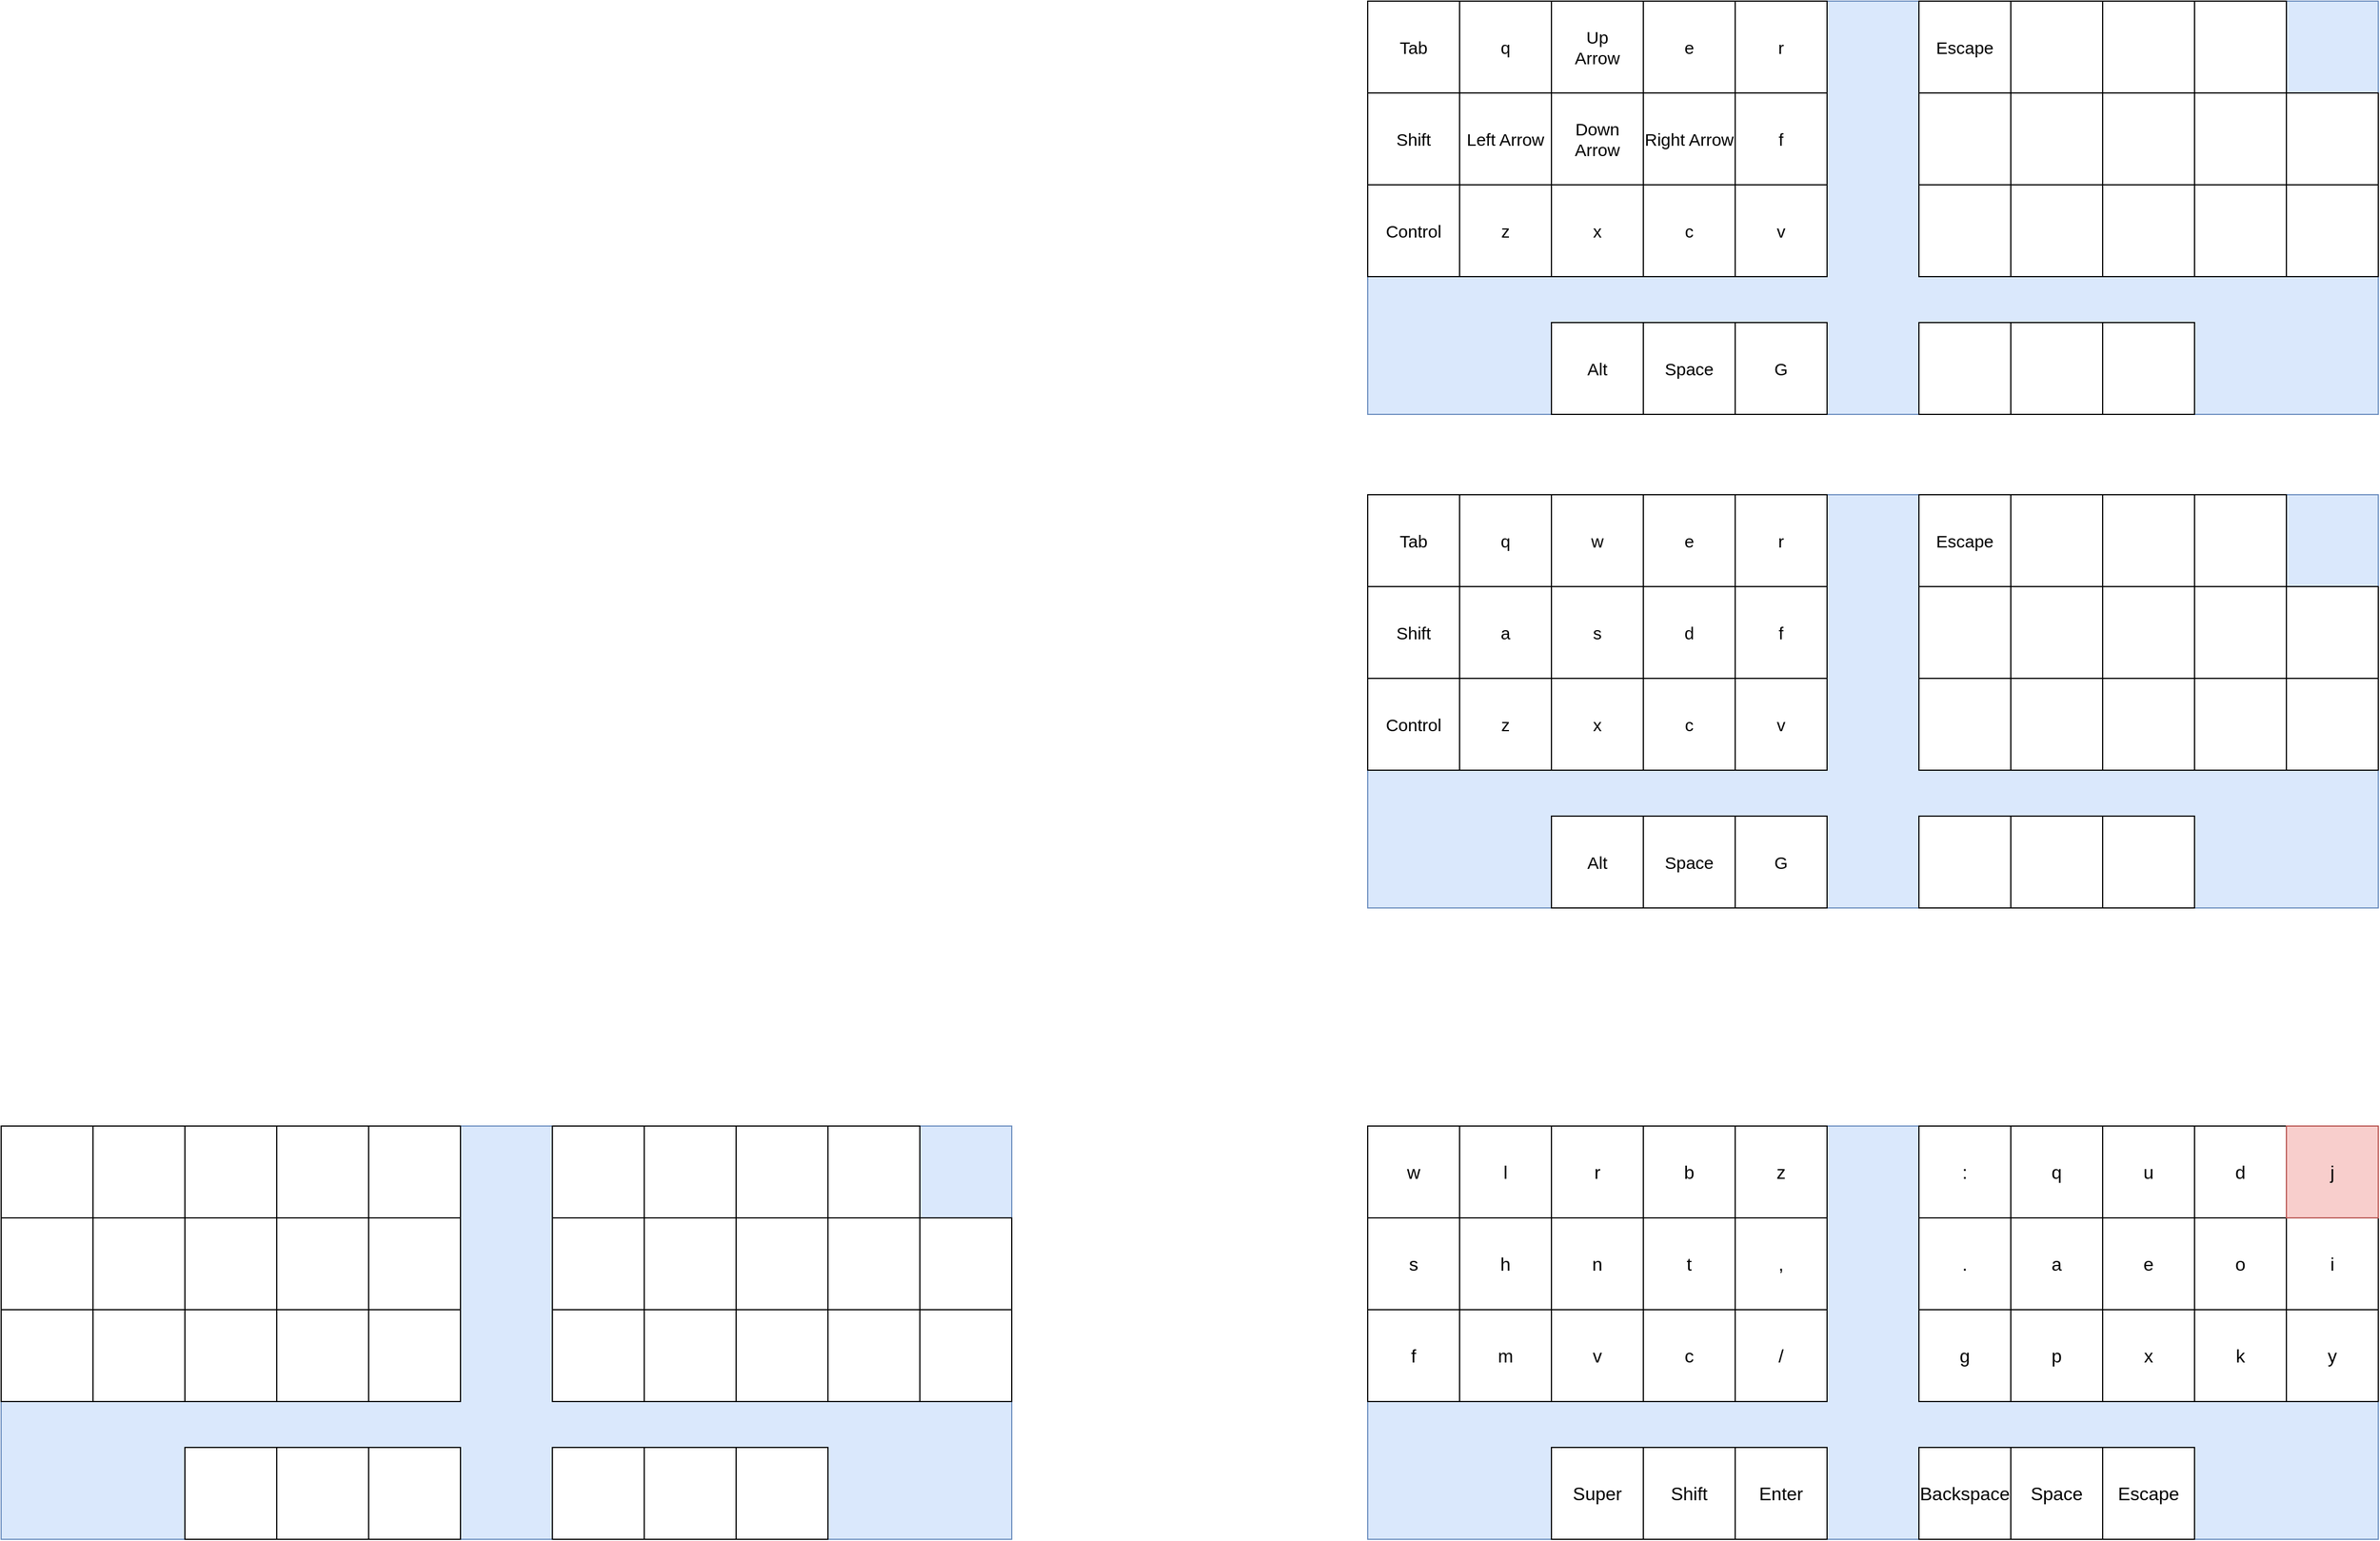 <mxfile version="26.1.0">
  <diagram name="Page-1" id="uLaUGeJoAZtm88kYBlEV">
    <mxGraphModel dx="2049" dy="2273" grid="1" gridSize="10" guides="1" tooltips="1" connect="1" arrows="1" fold="1" page="1" pageScale="1" pageWidth="850" pageHeight="1100" math="0" shadow="0">
      <root>
        <mxCell id="0" />
        <mxCell id="1" parent="0" />
        <mxCell id="hGhjzTnvbfTXE9VeTpnB-146" value="" style="rounded=0;whiteSpace=wrap;html=1;fillColor=#dae8fc;strokeColor=#6c8ebf;" vertex="1" parent="1">
          <mxGeometry x="1550" y="-150" width="880" height="360" as="geometry" />
        </mxCell>
        <mxCell id="hGhjzTnvbfTXE9VeTpnB-145" value="" style="rounded=0;whiteSpace=wrap;html=1;fillColor=#dae8fc;strokeColor=#6c8ebf;" vertex="1" parent="1">
          <mxGeometry x="1550" y="400" width="880" height="360" as="geometry" />
        </mxCell>
        <mxCell id="hGhjzTnvbfTXE9VeTpnB-144" value="" style="rounded=0;whiteSpace=wrap;html=1;fillColor=#dae8fc;strokeColor=#6c8ebf;" vertex="1" parent="1">
          <mxGeometry x="360" y="400" width="880" height="360" as="geometry" />
        </mxCell>
        <mxCell id="FYjfPOaOogyN8UIdp8HT-1" value="" style="whiteSpace=wrap;html=1;aspect=fixed;fontSize=15;" parent="1" vertex="1">
          <mxGeometry x="360" y="400" width="80" height="80" as="geometry" />
        </mxCell>
        <mxCell id="FYjfPOaOogyN8UIdp8HT-2" value="" style="whiteSpace=wrap;html=1;aspect=fixed;fontSize=15;" parent="1" vertex="1">
          <mxGeometry x="680" y="400" width="80" height="80" as="geometry" />
        </mxCell>
        <mxCell id="FYjfPOaOogyN8UIdp8HT-3" value="" style="whiteSpace=wrap;html=1;aspect=fixed;fontSize=15;" parent="1" vertex="1">
          <mxGeometry x="600" y="400" width="80" height="80" as="geometry" />
        </mxCell>
        <mxCell id="FYjfPOaOogyN8UIdp8HT-4" value="" style="whiteSpace=wrap;html=1;aspect=fixed;fontSize=15;" parent="1" vertex="1">
          <mxGeometry x="520" y="400" width="80" height="80" as="geometry" />
        </mxCell>
        <mxCell id="FYjfPOaOogyN8UIdp8HT-5" value="" style="whiteSpace=wrap;html=1;aspect=fixed;fontSize=15;" parent="1" vertex="1">
          <mxGeometry x="440" y="400" width="80" height="80" as="geometry" />
        </mxCell>
        <mxCell id="FYjfPOaOogyN8UIdp8HT-6" value="" style="whiteSpace=wrap;html=1;aspect=fixed;fontSize=15;" parent="1" vertex="1">
          <mxGeometry x="360" y="480" width="80" height="80" as="geometry" />
        </mxCell>
        <mxCell id="FYjfPOaOogyN8UIdp8HT-7" value="" style="whiteSpace=wrap;html=1;aspect=fixed;fontSize=15;" parent="1" vertex="1">
          <mxGeometry x="680" y="480" width="80" height="80" as="geometry" />
        </mxCell>
        <mxCell id="FYjfPOaOogyN8UIdp8HT-8" value="" style="whiteSpace=wrap;html=1;aspect=fixed;fontSize=15;" parent="1" vertex="1">
          <mxGeometry x="600" y="480" width="80" height="80" as="geometry" />
        </mxCell>
        <mxCell id="FYjfPOaOogyN8UIdp8HT-9" value="" style="whiteSpace=wrap;html=1;aspect=fixed;fontSize=15;" parent="1" vertex="1">
          <mxGeometry x="520" y="480" width="80" height="80" as="geometry" />
        </mxCell>
        <mxCell id="FYjfPOaOogyN8UIdp8HT-10" value="" style="whiteSpace=wrap;html=1;aspect=fixed;fontSize=15;" parent="1" vertex="1">
          <mxGeometry x="440" y="480" width="80" height="80" as="geometry" />
        </mxCell>
        <mxCell id="FYjfPOaOogyN8UIdp8HT-11" value="" style="whiteSpace=wrap;html=1;aspect=fixed;fontSize=15;" parent="1" vertex="1">
          <mxGeometry x="360" y="560" width="80" height="80" as="geometry" />
        </mxCell>
        <mxCell id="FYjfPOaOogyN8UIdp8HT-12" value="" style="whiteSpace=wrap;html=1;aspect=fixed;fontSize=15;" parent="1" vertex="1">
          <mxGeometry x="680" y="560" width="80" height="80" as="geometry" />
        </mxCell>
        <mxCell id="FYjfPOaOogyN8UIdp8HT-13" value="" style="whiteSpace=wrap;html=1;aspect=fixed;fontSize=15;" parent="1" vertex="1">
          <mxGeometry x="600" y="560" width="80" height="80" as="geometry" />
        </mxCell>
        <mxCell id="FYjfPOaOogyN8UIdp8HT-14" value="" style="whiteSpace=wrap;html=1;aspect=fixed;fontSize=15;" parent="1" vertex="1">
          <mxGeometry x="520" y="560" width="80" height="80" as="geometry" />
        </mxCell>
        <mxCell id="FYjfPOaOogyN8UIdp8HT-15" value="" style="whiteSpace=wrap;html=1;aspect=fixed;fontSize=15;" parent="1" vertex="1">
          <mxGeometry x="440" y="560" width="80" height="80" as="geometry" />
        </mxCell>
        <mxCell id="FYjfPOaOogyN8UIdp8HT-17" value="" style="whiteSpace=wrap;html=1;aspect=fixed;fontSize=15;" parent="1" vertex="1">
          <mxGeometry x="680" y="680" width="80" height="80" as="geometry" />
        </mxCell>
        <mxCell id="FYjfPOaOogyN8UIdp8HT-18" value="" style="whiteSpace=wrap;html=1;aspect=fixed;fontSize=15;" parent="1" vertex="1">
          <mxGeometry x="600" y="680" width="80" height="80" as="geometry" />
        </mxCell>
        <mxCell id="FYjfPOaOogyN8UIdp8HT-19" value="" style="whiteSpace=wrap;html=1;aspect=fixed;fontSize=15;" parent="1" vertex="1">
          <mxGeometry x="520" y="680" width="80" height="80" as="geometry" />
        </mxCell>
        <mxCell id="FYjfPOaOogyN8UIdp8HT-39" value="" style="whiteSpace=wrap;html=1;aspect=fixed;fontSize=15;" parent="1" vertex="1">
          <mxGeometry x="840" y="400" width="80" height="80" as="geometry" />
        </mxCell>
        <mxCell id="FYjfPOaOogyN8UIdp8HT-41" value="" style="whiteSpace=wrap;html=1;aspect=fixed;fontSize=15;" parent="1" vertex="1">
          <mxGeometry x="1080" y="400" width="80" height="80" as="geometry" />
        </mxCell>
        <mxCell id="FYjfPOaOogyN8UIdp8HT-42" value="" style="whiteSpace=wrap;html=1;aspect=fixed;fontSize=15;" parent="1" vertex="1">
          <mxGeometry x="1000" y="400" width="80" height="80" as="geometry" />
        </mxCell>
        <mxCell id="FYjfPOaOogyN8UIdp8HT-43" value="" style="whiteSpace=wrap;html=1;aspect=fixed;fontSize=15;" parent="1" vertex="1">
          <mxGeometry x="920" y="400" width="80" height="80" as="geometry" />
        </mxCell>
        <mxCell id="FYjfPOaOogyN8UIdp8HT-44" value="" style="whiteSpace=wrap;html=1;aspect=fixed;fontSize=15;" parent="1" vertex="1">
          <mxGeometry x="840" y="480" width="80" height="80" as="geometry" />
        </mxCell>
        <mxCell id="FYjfPOaOogyN8UIdp8HT-45" value="" style="whiteSpace=wrap;html=1;aspect=fixed;fontSize=15;" parent="1" vertex="1">
          <mxGeometry x="1160" y="480" width="80" height="80" as="geometry" />
        </mxCell>
        <mxCell id="FYjfPOaOogyN8UIdp8HT-46" value="" style="whiteSpace=wrap;html=1;aspect=fixed;fontSize=15;" parent="1" vertex="1">
          <mxGeometry x="1080" y="480" width="80" height="80" as="geometry" />
        </mxCell>
        <mxCell id="FYjfPOaOogyN8UIdp8HT-47" value="" style="whiteSpace=wrap;html=1;aspect=fixed;fontSize=15;" parent="1" vertex="1">
          <mxGeometry x="1000" y="480" width="80" height="80" as="geometry" />
        </mxCell>
        <mxCell id="FYjfPOaOogyN8UIdp8HT-48" value="" style="whiteSpace=wrap;html=1;aspect=fixed;fontSize=15;" parent="1" vertex="1">
          <mxGeometry x="920" y="480" width="80" height="80" as="geometry" />
        </mxCell>
        <mxCell id="FYjfPOaOogyN8UIdp8HT-49" value="" style="whiteSpace=wrap;html=1;aspect=fixed;fontSize=15;" parent="1" vertex="1">
          <mxGeometry x="840" y="560" width="80" height="80" as="geometry" />
        </mxCell>
        <mxCell id="FYjfPOaOogyN8UIdp8HT-50" value="" style="whiteSpace=wrap;html=1;aspect=fixed;fontSize=15;" parent="1" vertex="1">
          <mxGeometry x="1160" y="560" width="80" height="80" as="geometry" />
        </mxCell>
        <mxCell id="FYjfPOaOogyN8UIdp8HT-51" value="" style="whiteSpace=wrap;html=1;aspect=fixed;fontSize=15;" parent="1" vertex="1">
          <mxGeometry x="1080" y="560" width="80" height="80" as="geometry" />
        </mxCell>
        <mxCell id="FYjfPOaOogyN8UIdp8HT-52" value="" style="whiteSpace=wrap;html=1;aspect=fixed;fontSize=15;" parent="1" vertex="1">
          <mxGeometry x="1000" y="560" width="80" height="80" as="geometry" />
        </mxCell>
        <mxCell id="FYjfPOaOogyN8UIdp8HT-53" value="" style="whiteSpace=wrap;html=1;aspect=fixed;fontSize=15;" parent="1" vertex="1">
          <mxGeometry x="920" y="560" width="80" height="80" as="geometry" />
        </mxCell>
        <mxCell id="FYjfPOaOogyN8UIdp8HT-54" value="" style="whiteSpace=wrap;html=1;aspect=fixed;fontSize=15;" parent="1" vertex="1">
          <mxGeometry x="1000" y="680" width="80" height="80" as="geometry" />
        </mxCell>
        <mxCell id="FYjfPOaOogyN8UIdp8HT-55" value="" style="whiteSpace=wrap;html=1;aspect=fixed;fontSize=15;" parent="1" vertex="1">
          <mxGeometry x="920" y="680" width="80" height="80" as="geometry" />
        </mxCell>
        <mxCell id="FYjfPOaOogyN8UIdp8HT-56" value="" style="whiteSpace=wrap;html=1;aspect=fixed;fontSize=15;" parent="1" vertex="1">
          <mxGeometry x="840" y="680" width="80" height="80" as="geometry" />
        </mxCell>
        <mxCell id="FYjfPOaOogyN8UIdp8HT-93" value="w" style="whiteSpace=wrap;html=1;aspect=fixed;fontSize=16;" parent="1" vertex="1">
          <mxGeometry x="1550" y="400" width="80" height="80" as="geometry" />
        </mxCell>
        <mxCell id="FYjfPOaOogyN8UIdp8HT-94" value="z" style="whiteSpace=wrap;html=1;aspect=fixed;fontSize=16;" parent="1" vertex="1">
          <mxGeometry x="1870" y="400" width="80" height="80" as="geometry" />
        </mxCell>
        <mxCell id="FYjfPOaOogyN8UIdp8HT-95" value="b" style="whiteSpace=wrap;html=1;aspect=fixed;fontSize=16;" parent="1" vertex="1">
          <mxGeometry x="1790" y="400" width="80" height="80" as="geometry" />
        </mxCell>
        <mxCell id="FYjfPOaOogyN8UIdp8HT-96" value="r" style="whiteSpace=wrap;html=1;aspect=fixed;fontSize=16;" parent="1" vertex="1">
          <mxGeometry x="1710" y="400" width="80" height="80" as="geometry" />
        </mxCell>
        <mxCell id="FYjfPOaOogyN8UIdp8HT-97" value="l" style="whiteSpace=wrap;html=1;aspect=fixed;fontSize=16;" parent="1" vertex="1">
          <mxGeometry x="1630" y="400" width="80" height="80" as="geometry" />
        </mxCell>
        <mxCell id="FYjfPOaOogyN8UIdp8HT-98" value="s" style="whiteSpace=wrap;html=1;aspect=fixed;fontSize=16;" parent="1" vertex="1">
          <mxGeometry x="1550" y="480" width="80" height="80" as="geometry" />
        </mxCell>
        <mxCell id="FYjfPOaOogyN8UIdp8HT-99" value="," style="whiteSpace=wrap;html=1;aspect=fixed;fontSize=16;" parent="1" vertex="1">
          <mxGeometry x="1870" y="480" width="80" height="80" as="geometry" />
        </mxCell>
        <mxCell id="FYjfPOaOogyN8UIdp8HT-100" value="t" style="whiteSpace=wrap;html=1;aspect=fixed;fontSize=16;" parent="1" vertex="1">
          <mxGeometry x="1790" y="480" width="80" height="80" as="geometry" />
        </mxCell>
        <mxCell id="FYjfPOaOogyN8UIdp8HT-101" value="n" style="whiteSpace=wrap;html=1;aspect=fixed;fontSize=16;" parent="1" vertex="1">
          <mxGeometry x="1710" y="480" width="80" height="80" as="geometry" />
        </mxCell>
        <mxCell id="FYjfPOaOogyN8UIdp8HT-102" value="h" style="whiteSpace=wrap;html=1;aspect=fixed;fontSize=16;" parent="1" vertex="1">
          <mxGeometry x="1630" y="480" width="80" height="80" as="geometry" />
        </mxCell>
        <mxCell id="FYjfPOaOogyN8UIdp8HT-103" value="f" style="whiteSpace=wrap;html=1;aspect=fixed;fontSize=16;" parent="1" vertex="1">
          <mxGeometry x="1550" y="560" width="80" height="80" as="geometry" />
        </mxCell>
        <mxCell id="FYjfPOaOogyN8UIdp8HT-104" value="/" style="whiteSpace=wrap;html=1;aspect=fixed;fontSize=16;" parent="1" vertex="1">
          <mxGeometry x="1870" y="560" width="80" height="80" as="geometry" />
        </mxCell>
        <mxCell id="FYjfPOaOogyN8UIdp8HT-105" value="c" style="whiteSpace=wrap;html=1;aspect=fixed;fontSize=16;" parent="1" vertex="1">
          <mxGeometry x="1790" y="560" width="80" height="80" as="geometry" />
        </mxCell>
        <mxCell id="FYjfPOaOogyN8UIdp8HT-106" value="v" style="whiteSpace=wrap;html=1;aspect=fixed;fontSize=16;" parent="1" vertex="1">
          <mxGeometry x="1710" y="560" width="80" height="80" as="geometry" />
        </mxCell>
        <mxCell id="FYjfPOaOogyN8UIdp8HT-107" value="m" style="whiteSpace=wrap;html=1;aspect=fixed;fontSize=16;" parent="1" vertex="1">
          <mxGeometry x="1630" y="560" width="80" height="80" as="geometry" />
        </mxCell>
        <mxCell id="FYjfPOaOogyN8UIdp8HT-108" value="&lt;div style=&quot;font-size: 16px;&quot;&gt;Enter&lt;/div&gt;" style="whiteSpace=wrap;html=1;aspect=fixed;fontSize=16;" parent="1" vertex="1">
          <mxGeometry x="1870" y="680" width="80" height="80" as="geometry" />
        </mxCell>
        <mxCell id="FYjfPOaOogyN8UIdp8HT-109" value="Shift" style="whiteSpace=wrap;html=1;aspect=fixed;fontSize=16;" parent="1" vertex="1">
          <mxGeometry x="1790" y="680" width="80" height="80" as="geometry" />
        </mxCell>
        <mxCell id="FYjfPOaOogyN8UIdp8HT-110" value="Super" style="whiteSpace=wrap;html=1;aspect=fixed;fontSize=16;" parent="1" vertex="1">
          <mxGeometry x="1710" y="680" width="80" height="80" as="geometry" />
        </mxCell>
        <mxCell id="FYjfPOaOogyN8UIdp8HT-111" value=":" style="whiteSpace=wrap;html=1;aspect=fixed;fontSize=16;" parent="1" vertex="1">
          <mxGeometry x="2030" y="400" width="80" height="80" as="geometry" />
        </mxCell>
        <mxCell id="FYjfPOaOogyN8UIdp8HT-113" value="d" style="whiteSpace=wrap;html=1;aspect=fixed;fontSize=16;" parent="1" vertex="1">
          <mxGeometry x="2270" y="400" width="80" height="80" as="geometry" />
        </mxCell>
        <mxCell id="FYjfPOaOogyN8UIdp8HT-114" value="u" style="whiteSpace=wrap;html=1;aspect=fixed;fontSize=16;" parent="1" vertex="1">
          <mxGeometry x="2190" y="400" width="80" height="80" as="geometry" />
        </mxCell>
        <mxCell id="FYjfPOaOogyN8UIdp8HT-115" value="q" style="whiteSpace=wrap;html=1;aspect=fixed;fontSize=16;" parent="1" vertex="1">
          <mxGeometry x="2110" y="400" width="80" height="80" as="geometry" />
        </mxCell>
        <mxCell id="FYjfPOaOogyN8UIdp8HT-116" value="." style="whiteSpace=wrap;html=1;aspect=fixed;fontSize=16;" parent="1" vertex="1">
          <mxGeometry x="2030" y="480" width="80" height="80" as="geometry" />
        </mxCell>
        <mxCell id="FYjfPOaOogyN8UIdp8HT-117" value="i" style="whiteSpace=wrap;html=1;aspect=fixed;fontSize=16;" parent="1" vertex="1">
          <mxGeometry x="2350" y="480" width="80" height="80" as="geometry" />
        </mxCell>
        <mxCell id="FYjfPOaOogyN8UIdp8HT-118" value="o" style="whiteSpace=wrap;html=1;aspect=fixed;fontSize=16;" parent="1" vertex="1">
          <mxGeometry x="2270" y="480" width="80" height="80" as="geometry" />
        </mxCell>
        <mxCell id="FYjfPOaOogyN8UIdp8HT-119" value="e" style="whiteSpace=wrap;html=1;aspect=fixed;fontSize=16;" parent="1" vertex="1">
          <mxGeometry x="2190" y="480" width="80" height="80" as="geometry" />
        </mxCell>
        <mxCell id="FYjfPOaOogyN8UIdp8HT-120" value="a" style="whiteSpace=wrap;html=1;aspect=fixed;fontSize=16;" parent="1" vertex="1">
          <mxGeometry x="2110" y="480" width="80" height="80" as="geometry" />
        </mxCell>
        <mxCell id="FYjfPOaOogyN8UIdp8HT-121" value="g" style="whiteSpace=wrap;html=1;aspect=fixed;fontSize=16;" parent="1" vertex="1">
          <mxGeometry x="2030" y="560" width="80" height="80" as="geometry" />
        </mxCell>
        <mxCell id="FYjfPOaOogyN8UIdp8HT-122" value="y" style="whiteSpace=wrap;html=1;aspect=fixed;fontSize=16;" parent="1" vertex="1">
          <mxGeometry x="2350" y="560" width="80" height="80" as="geometry" />
        </mxCell>
        <mxCell id="FYjfPOaOogyN8UIdp8HT-123" value="k" style="whiteSpace=wrap;html=1;aspect=fixed;fontSize=16;" parent="1" vertex="1">
          <mxGeometry x="2270" y="560" width="80" height="80" as="geometry" />
        </mxCell>
        <mxCell id="FYjfPOaOogyN8UIdp8HT-124" value="x" style="whiteSpace=wrap;html=1;aspect=fixed;fontSize=16;" parent="1" vertex="1">
          <mxGeometry x="2190" y="560" width="80" height="80" as="geometry" />
        </mxCell>
        <mxCell id="FYjfPOaOogyN8UIdp8HT-125" value="p" style="whiteSpace=wrap;html=1;aspect=fixed;fontSize=16;" parent="1" vertex="1">
          <mxGeometry x="2110" y="560" width="80" height="80" as="geometry" />
        </mxCell>
        <mxCell id="FYjfPOaOogyN8UIdp8HT-126" value="Escape" style="whiteSpace=wrap;html=1;aspect=fixed;fontSize=16;" parent="1" vertex="1">
          <mxGeometry x="2190" y="680" width="80" height="80" as="geometry" />
        </mxCell>
        <mxCell id="FYjfPOaOogyN8UIdp8HT-127" value="Space" style="whiteSpace=wrap;html=1;aspect=fixed;fontSize=16;" parent="1" vertex="1">
          <mxGeometry x="2110" y="680" width="80" height="80" as="geometry" />
        </mxCell>
        <mxCell id="FYjfPOaOogyN8UIdp8HT-128" value="Backspace" style="whiteSpace=wrap;html=1;aspect=fixed;fontSize=16;" parent="1" vertex="1">
          <mxGeometry x="2030" y="680" width="80" height="80" as="geometry" />
        </mxCell>
        <mxCell id="FYjfPOaOogyN8UIdp8HT-129" value="j" style="whiteSpace=wrap;html=1;aspect=fixed;fillColor=#f8cecc;strokeColor=#b85450;fontSize=16;" parent="1" vertex="1">
          <mxGeometry x="2350" y="400" width="80" height="80" as="geometry" />
        </mxCell>
        <mxCell id="hGhjzTnvbfTXE9VeTpnB-1" value="Tab" style="whiteSpace=wrap;html=1;aspect=fixed;fontSize=15;" vertex="1" parent="1">
          <mxGeometry x="1550" y="-150" width="80" height="80" as="geometry" />
        </mxCell>
        <mxCell id="hGhjzTnvbfTXE9VeTpnB-2" value="r" style="whiteSpace=wrap;html=1;aspect=fixed;fontSize=15;" vertex="1" parent="1">
          <mxGeometry x="1870" y="-150" width="80" height="80" as="geometry" />
        </mxCell>
        <mxCell id="hGhjzTnvbfTXE9VeTpnB-3" value="e" style="whiteSpace=wrap;html=1;aspect=fixed;fontSize=15;" vertex="1" parent="1">
          <mxGeometry x="1790" y="-150" width="80" height="80" as="geometry" />
        </mxCell>
        <mxCell id="hGhjzTnvbfTXE9VeTpnB-4" value="w" style="whiteSpace=wrap;html=1;aspect=fixed;fontSize=15;" vertex="1" parent="1">
          <mxGeometry x="1710" y="-150" width="80" height="80" as="geometry" />
        </mxCell>
        <mxCell id="hGhjzTnvbfTXE9VeTpnB-5" value="q" style="whiteSpace=wrap;html=1;aspect=fixed;fontSize=15;" vertex="1" parent="1">
          <mxGeometry x="1630" y="-150" width="80" height="80" as="geometry" />
        </mxCell>
        <mxCell id="hGhjzTnvbfTXE9VeTpnB-6" value="Shift" style="whiteSpace=wrap;html=1;aspect=fixed;fontSize=15;" vertex="1" parent="1">
          <mxGeometry x="1550" y="-70" width="80" height="80" as="geometry" />
        </mxCell>
        <mxCell id="hGhjzTnvbfTXE9VeTpnB-7" value="f" style="whiteSpace=wrap;html=1;aspect=fixed;fontSize=15;" vertex="1" parent="1">
          <mxGeometry x="1870" y="-70" width="80" height="80" as="geometry" />
        </mxCell>
        <mxCell id="hGhjzTnvbfTXE9VeTpnB-8" value="d" style="whiteSpace=wrap;html=1;aspect=fixed;fontSize=15;" vertex="1" parent="1">
          <mxGeometry x="1790" y="-70" width="80" height="80" as="geometry" />
        </mxCell>
        <mxCell id="hGhjzTnvbfTXE9VeTpnB-9" value="s" style="whiteSpace=wrap;html=1;aspect=fixed;fontSize=15;" vertex="1" parent="1">
          <mxGeometry x="1710" y="-70" width="80" height="80" as="geometry" />
        </mxCell>
        <mxCell id="hGhjzTnvbfTXE9VeTpnB-10" value="a" style="whiteSpace=wrap;html=1;aspect=fixed;fontSize=15;" vertex="1" parent="1">
          <mxGeometry x="1630" y="-70" width="80" height="80" as="geometry" />
        </mxCell>
        <mxCell id="hGhjzTnvbfTXE9VeTpnB-11" value="Control" style="whiteSpace=wrap;html=1;aspect=fixed;fontSize=15;" vertex="1" parent="1">
          <mxGeometry x="1550" y="10" width="80" height="80" as="geometry" />
        </mxCell>
        <mxCell id="hGhjzTnvbfTXE9VeTpnB-12" value="v" style="whiteSpace=wrap;html=1;aspect=fixed;fontSize=15;" vertex="1" parent="1">
          <mxGeometry x="1870" y="10" width="80" height="80" as="geometry" />
        </mxCell>
        <mxCell id="hGhjzTnvbfTXE9VeTpnB-13" value="c" style="whiteSpace=wrap;html=1;aspect=fixed;fontSize=15;" vertex="1" parent="1">
          <mxGeometry x="1790" y="10" width="80" height="80" as="geometry" />
        </mxCell>
        <mxCell id="hGhjzTnvbfTXE9VeTpnB-14" value="x" style="whiteSpace=wrap;html=1;aspect=fixed;fontSize=15;" vertex="1" parent="1">
          <mxGeometry x="1710" y="10" width="80" height="80" as="geometry" />
        </mxCell>
        <mxCell id="hGhjzTnvbfTXE9VeTpnB-15" value="z" style="whiteSpace=wrap;html=1;aspect=fixed;fontSize=15;" vertex="1" parent="1">
          <mxGeometry x="1630" y="10" width="80" height="80" as="geometry" />
        </mxCell>
        <mxCell id="hGhjzTnvbfTXE9VeTpnB-16" value="G" style="whiteSpace=wrap;html=1;aspect=fixed;fontSize=15;" vertex="1" parent="1">
          <mxGeometry x="1870" y="130" width="80" height="80" as="geometry" />
        </mxCell>
        <mxCell id="hGhjzTnvbfTXE9VeTpnB-17" value="Space" style="whiteSpace=wrap;html=1;aspect=fixed;fontSize=15;" vertex="1" parent="1">
          <mxGeometry x="1790" y="130" width="80" height="80" as="geometry" />
        </mxCell>
        <mxCell id="hGhjzTnvbfTXE9VeTpnB-18" value="Alt" style="whiteSpace=wrap;html=1;aspect=fixed;fontSize=15;" vertex="1" parent="1">
          <mxGeometry x="1710" y="130" width="80" height="80" as="geometry" />
        </mxCell>
        <mxCell id="hGhjzTnvbfTXE9VeTpnB-19" value="Escape" style="whiteSpace=wrap;html=1;aspect=fixed;fontSize=15;" vertex="1" parent="1">
          <mxGeometry x="2030" y="-150" width="80" height="80" as="geometry" />
        </mxCell>
        <mxCell id="hGhjzTnvbfTXE9VeTpnB-20" value="" style="whiteSpace=wrap;html=1;aspect=fixed;fontSize=15;" vertex="1" parent="1">
          <mxGeometry x="2270" y="-150" width="80" height="80" as="geometry" />
        </mxCell>
        <mxCell id="hGhjzTnvbfTXE9VeTpnB-21" value="" style="whiteSpace=wrap;html=1;aspect=fixed;fontSize=15;" vertex="1" parent="1">
          <mxGeometry x="2190" y="-150" width="80" height="80" as="geometry" />
        </mxCell>
        <mxCell id="hGhjzTnvbfTXE9VeTpnB-22" value="" style="whiteSpace=wrap;html=1;aspect=fixed;fontSize=15;" vertex="1" parent="1">
          <mxGeometry x="2110" y="-150" width="80" height="80" as="geometry" />
        </mxCell>
        <mxCell id="hGhjzTnvbfTXE9VeTpnB-23" value="" style="whiteSpace=wrap;html=1;aspect=fixed;fontSize=15;" vertex="1" parent="1">
          <mxGeometry x="2030" y="-70" width="80" height="80" as="geometry" />
        </mxCell>
        <mxCell id="hGhjzTnvbfTXE9VeTpnB-24" value="" style="whiteSpace=wrap;html=1;aspect=fixed;fontSize=15;" vertex="1" parent="1">
          <mxGeometry x="2350" y="-70" width="80" height="80" as="geometry" />
        </mxCell>
        <mxCell id="hGhjzTnvbfTXE9VeTpnB-25" value="" style="whiteSpace=wrap;html=1;aspect=fixed;fontSize=15;" vertex="1" parent="1">
          <mxGeometry x="2270" y="-70" width="80" height="80" as="geometry" />
        </mxCell>
        <mxCell id="hGhjzTnvbfTXE9VeTpnB-26" value="" style="whiteSpace=wrap;html=1;aspect=fixed;fontSize=15;" vertex="1" parent="1">
          <mxGeometry x="2190" y="-70" width="80" height="80" as="geometry" />
        </mxCell>
        <mxCell id="hGhjzTnvbfTXE9VeTpnB-27" value="" style="whiteSpace=wrap;html=1;aspect=fixed;fontSize=15;" vertex="1" parent="1">
          <mxGeometry x="2110" y="-70" width="80" height="80" as="geometry" />
        </mxCell>
        <mxCell id="hGhjzTnvbfTXE9VeTpnB-28" value="" style="whiteSpace=wrap;html=1;aspect=fixed;fontSize=15;" vertex="1" parent="1">
          <mxGeometry x="2030" y="10" width="80" height="80" as="geometry" />
        </mxCell>
        <mxCell id="hGhjzTnvbfTXE9VeTpnB-29" value="" style="whiteSpace=wrap;html=1;aspect=fixed;fontSize=15;" vertex="1" parent="1">
          <mxGeometry x="2350" y="10" width="80" height="80" as="geometry" />
        </mxCell>
        <mxCell id="hGhjzTnvbfTXE9VeTpnB-30" value="" style="whiteSpace=wrap;html=1;aspect=fixed;fontSize=15;" vertex="1" parent="1">
          <mxGeometry x="2270" y="10" width="80" height="80" as="geometry" />
        </mxCell>
        <mxCell id="hGhjzTnvbfTXE9VeTpnB-31" value="" style="whiteSpace=wrap;html=1;aspect=fixed;fontSize=15;" vertex="1" parent="1">
          <mxGeometry x="2190" y="10" width="80" height="80" as="geometry" />
        </mxCell>
        <mxCell id="hGhjzTnvbfTXE9VeTpnB-32" value="" style="whiteSpace=wrap;html=1;aspect=fixed;fontSize=15;" vertex="1" parent="1">
          <mxGeometry x="2110" y="10" width="80" height="80" as="geometry" />
        </mxCell>
        <mxCell id="hGhjzTnvbfTXE9VeTpnB-33" value="" style="whiteSpace=wrap;html=1;aspect=fixed;fontSize=15;" vertex="1" parent="1">
          <mxGeometry x="2190" y="130" width="80" height="80" as="geometry" />
        </mxCell>
        <mxCell id="hGhjzTnvbfTXE9VeTpnB-34" value="" style="whiteSpace=wrap;html=1;aspect=fixed;fontSize=15;" vertex="1" parent="1">
          <mxGeometry x="2110" y="130" width="80" height="80" as="geometry" />
        </mxCell>
        <mxCell id="hGhjzTnvbfTXE9VeTpnB-35" value="" style="whiteSpace=wrap;html=1;aspect=fixed;fontSize=15;" vertex="1" parent="1">
          <mxGeometry x="2030" y="130" width="80" height="80" as="geometry" />
        </mxCell>
        <mxCell id="hGhjzTnvbfTXE9VeTpnB-151" value="" style="rounded=0;whiteSpace=wrap;html=1;fillColor=#dae8fc;strokeColor=#6c8ebf;" vertex="1" parent="1">
          <mxGeometry x="1550" y="-580" width="880" height="360" as="geometry" />
        </mxCell>
        <mxCell id="hGhjzTnvbfTXE9VeTpnB-152" value="Tab" style="whiteSpace=wrap;html=1;aspect=fixed;fontSize=15;" vertex="1" parent="1">
          <mxGeometry x="1550" y="-580" width="80" height="80" as="geometry" />
        </mxCell>
        <mxCell id="hGhjzTnvbfTXE9VeTpnB-153" value="r" style="whiteSpace=wrap;html=1;aspect=fixed;fontSize=15;" vertex="1" parent="1">
          <mxGeometry x="1870" y="-580" width="80" height="80" as="geometry" />
        </mxCell>
        <mxCell id="hGhjzTnvbfTXE9VeTpnB-154" value="e" style="whiteSpace=wrap;html=1;aspect=fixed;fontSize=15;" vertex="1" parent="1">
          <mxGeometry x="1790" y="-580" width="80" height="80" as="geometry" />
        </mxCell>
        <mxCell id="hGhjzTnvbfTXE9VeTpnB-155" value="Up&lt;br&gt;Arrow" style="whiteSpace=wrap;html=1;aspect=fixed;fontSize=15;" vertex="1" parent="1">
          <mxGeometry x="1710" y="-580" width="80" height="80" as="geometry" />
        </mxCell>
        <mxCell id="hGhjzTnvbfTXE9VeTpnB-156" value="q" style="whiteSpace=wrap;html=1;aspect=fixed;fontSize=15;" vertex="1" parent="1">
          <mxGeometry x="1630" y="-580" width="80" height="80" as="geometry" />
        </mxCell>
        <mxCell id="hGhjzTnvbfTXE9VeTpnB-157" value="Shift" style="whiteSpace=wrap;html=1;aspect=fixed;fontSize=15;" vertex="1" parent="1">
          <mxGeometry x="1550" y="-500" width="80" height="80" as="geometry" />
        </mxCell>
        <mxCell id="hGhjzTnvbfTXE9VeTpnB-158" value="f" style="whiteSpace=wrap;html=1;aspect=fixed;fontSize=15;" vertex="1" parent="1">
          <mxGeometry x="1870" y="-500" width="80" height="80" as="geometry" />
        </mxCell>
        <mxCell id="hGhjzTnvbfTXE9VeTpnB-159" value="Right Arrow" style="whiteSpace=wrap;html=1;aspect=fixed;fontSize=15;" vertex="1" parent="1">
          <mxGeometry x="1790" y="-500" width="80" height="80" as="geometry" />
        </mxCell>
        <mxCell id="hGhjzTnvbfTXE9VeTpnB-160" value="Down Arrow" style="whiteSpace=wrap;html=1;aspect=fixed;fontSize=15;" vertex="1" parent="1">
          <mxGeometry x="1710" y="-500" width="80" height="80" as="geometry" />
        </mxCell>
        <mxCell id="hGhjzTnvbfTXE9VeTpnB-161" value="Left Arrow" style="whiteSpace=wrap;html=1;aspect=fixed;fontSize=15;" vertex="1" parent="1">
          <mxGeometry x="1630" y="-500" width="80" height="80" as="geometry" />
        </mxCell>
        <mxCell id="hGhjzTnvbfTXE9VeTpnB-162" value="Control" style="whiteSpace=wrap;html=1;aspect=fixed;fontSize=15;" vertex="1" parent="1">
          <mxGeometry x="1550" y="-420" width="80" height="80" as="geometry" />
        </mxCell>
        <mxCell id="hGhjzTnvbfTXE9VeTpnB-163" value="v" style="whiteSpace=wrap;html=1;aspect=fixed;fontSize=15;" vertex="1" parent="1">
          <mxGeometry x="1870" y="-420" width="80" height="80" as="geometry" />
        </mxCell>
        <mxCell id="hGhjzTnvbfTXE9VeTpnB-164" value="c" style="whiteSpace=wrap;html=1;aspect=fixed;fontSize=15;" vertex="1" parent="1">
          <mxGeometry x="1790" y="-420" width="80" height="80" as="geometry" />
        </mxCell>
        <mxCell id="hGhjzTnvbfTXE9VeTpnB-165" value="x" style="whiteSpace=wrap;html=1;aspect=fixed;fontSize=15;" vertex="1" parent="1">
          <mxGeometry x="1710" y="-420" width="80" height="80" as="geometry" />
        </mxCell>
        <mxCell id="hGhjzTnvbfTXE9VeTpnB-166" value="z" style="whiteSpace=wrap;html=1;aspect=fixed;fontSize=15;" vertex="1" parent="1">
          <mxGeometry x="1630" y="-420" width="80" height="80" as="geometry" />
        </mxCell>
        <mxCell id="hGhjzTnvbfTXE9VeTpnB-167" value="G" style="whiteSpace=wrap;html=1;aspect=fixed;fontSize=15;" vertex="1" parent="1">
          <mxGeometry x="1870" y="-300" width="80" height="80" as="geometry" />
        </mxCell>
        <mxCell id="hGhjzTnvbfTXE9VeTpnB-168" value="Space" style="whiteSpace=wrap;html=1;aspect=fixed;fontSize=15;" vertex="1" parent="1">
          <mxGeometry x="1790" y="-300" width="80" height="80" as="geometry" />
        </mxCell>
        <mxCell id="hGhjzTnvbfTXE9VeTpnB-169" value="Alt" style="whiteSpace=wrap;html=1;aspect=fixed;fontSize=15;" vertex="1" parent="1">
          <mxGeometry x="1710" y="-300" width="80" height="80" as="geometry" />
        </mxCell>
        <mxCell id="hGhjzTnvbfTXE9VeTpnB-170" value="Escape" style="whiteSpace=wrap;html=1;aspect=fixed;fontSize=15;" vertex="1" parent="1">
          <mxGeometry x="2030" y="-580" width="80" height="80" as="geometry" />
        </mxCell>
        <mxCell id="hGhjzTnvbfTXE9VeTpnB-171" value="" style="whiteSpace=wrap;html=1;aspect=fixed;fontSize=15;" vertex="1" parent="1">
          <mxGeometry x="2270" y="-580" width="80" height="80" as="geometry" />
        </mxCell>
        <mxCell id="hGhjzTnvbfTXE9VeTpnB-172" value="" style="whiteSpace=wrap;html=1;aspect=fixed;fontSize=15;" vertex="1" parent="1">
          <mxGeometry x="2190" y="-580" width="80" height="80" as="geometry" />
        </mxCell>
        <mxCell id="hGhjzTnvbfTXE9VeTpnB-173" value="" style="whiteSpace=wrap;html=1;aspect=fixed;fontSize=15;" vertex="1" parent="1">
          <mxGeometry x="2110" y="-580" width="80" height="80" as="geometry" />
        </mxCell>
        <mxCell id="hGhjzTnvbfTXE9VeTpnB-174" value="" style="whiteSpace=wrap;html=1;aspect=fixed;fontSize=15;" vertex="1" parent="1">
          <mxGeometry x="2030" y="-500" width="80" height="80" as="geometry" />
        </mxCell>
        <mxCell id="hGhjzTnvbfTXE9VeTpnB-175" value="" style="whiteSpace=wrap;html=1;aspect=fixed;fontSize=15;" vertex="1" parent="1">
          <mxGeometry x="2350" y="-500" width="80" height="80" as="geometry" />
        </mxCell>
        <mxCell id="hGhjzTnvbfTXE9VeTpnB-176" value="" style="whiteSpace=wrap;html=1;aspect=fixed;fontSize=15;" vertex="1" parent="1">
          <mxGeometry x="2270" y="-500" width="80" height="80" as="geometry" />
        </mxCell>
        <mxCell id="hGhjzTnvbfTXE9VeTpnB-177" value="" style="whiteSpace=wrap;html=1;aspect=fixed;fontSize=15;" vertex="1" parent="1">
          <mxGeometry x="2190" y="-500" width="80" height="80" as="geometry" />
        </mxCell>
        <mxCell id="hGhjzTnvbfTXE9VeTpnB-178" value="" style="whiteSpace=wrap;html=1;aspect=fixed;fontSize=15;" vertex="1" parent="1">
          <mxGeometry x="2110" y="-500" width="80" height="80" as="geometry" />
        </mxCell>
        <mxCell id="hGhjzTnvbfTXE9VeTpnB-179" value="" style="whiteSpace=wrap;html=1;aspect=fixed;fontSize=15;" vertex="1" parent="1">
          <mxGeometry x="2030" y="-420" width="80" height="80" as="geometry" />
        </mxCell>
        <mxCell id="hGhjzTnvbfTXE9VeTpnB-180" value="" style="whiteSpace=wrap;html=1;aspect=fixed;fontSize=15;" vertex="1" parent="1">
          <mxGeometry x="2350" y="-420" width="80" height="80" as="geometry" />
        </mxCell>
        <mxCell id="hGhjzTnvbfTXE9VeTpnB-181" value="" style="whiteSpace=wrap;html=1;aspect=fixed;fontSize=15;" vertex="1" parent="1">
          <mxGeometry x="2270" y="-420" width="80" height="80" as="geometry" />
        </mxCell>
        <mxCell id="hGhjzTnvbfTXE9VeTpnB-182" value="" style="whiteSpace=wrap;html=1;aspect=fixed;fontSize=15;" vertex="1" parent="1">
          <mxGeometry x="2190" y="-420" width="80" height="80" as="geometry" />
        </mxCell>
        <mxCell id="hGhjzTnvbfTXE9VeTpnB-183" value="" style="whiteSpace=wrap;html=1;aspect=fixed;fontSize=15;" vertex="1" parent="1">
          <mxGeometry x="2110" y="-420" width="80" height="80" as="geometry" />
        </mxCell>
        <mxCell id="hGhjzTnvbfTXE9VeTpnB-184" value="" style="whiteSpace=wrap;html=1;aspect=fixed;fontSize=15;" vertex="1" parent="1">
          <mxGeometry x="2190" y="-300" width="80" height="80" as="geometry" />
        </mxCell>
        <mxCell id="hGhjzTnvbfTXE9VeTpnB-185" value="" style="whiteSpace=wrap;html=1;aspect=fixed;fontSize=15;" vertex="1" parent="1">
          <mxGeometry x="2110" y="-300" width="80" height="80" as="geometry" />
        </mxCell>
        <mxCell id="hGhjzTnvbfTXE9VeTpnB-186" value="" style="whiteSpace=wrap;html=1;aspect=fixed;fontSize=15;" vertex="1" parent="1">
          <mxGeometry x="2030" y="-300" width="80" height="80" as="geometry" />
        </mxCell>
      </root>
    </mxGraphModel>
  </diagram>
</mxfile>
